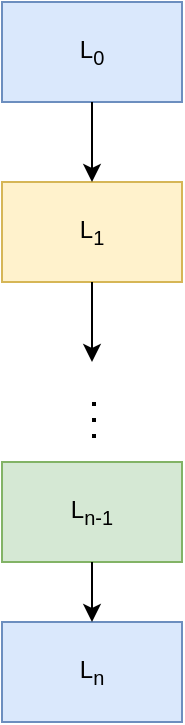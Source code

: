 <mxfile version="20.0.1" type="device" pages="4"><diagram id="xku8A_cpXMqIQtwMSFoY" name="Page-1"><mxGraphModel dx="460" dy="745" grid="1" gridSize="10" guides="1" tooltips="1" connect="1" arrows="1" fold="1" page="1" pageScale="1" pageWidth="850" pageHeight="1100" math="0" shadow="0"><root><mxCell id="0"/><mxCell id="1" parent="0"/><mxCell id="so01OjmC12Bnd6eBR9SM-1" value="L&lt;sub&gt;0&lt;/sub&gt;" style="rounded=0;whiteSpace=wrap;html=1;fillColor=#dae8fc;strokeColor=#6c8ebf;" parent="1" vertex="1"><mxGeometry x="330" y="110" width="90" height="50" as="geometry"/></mxCell><mxCell id="so01OjmC12Bnd6eBR9SM-2" value="L&lt;sub&gt;1&lt;/sub&gt;" style="rounded=0;whiteSpace=wrap;html=1;fillColor=#fff2cc;strokeColor=#d6b656;" parent="1" vertex="1"><mxGeometry x="330" y="200" width="90" height="50" as="geometry"/></mxCell><mxCell id="so01OjmC12Bnd6eBR9SM-3" value="L&lt;sub&gt;n-1&lt;/sub&gt;" style="rounded=0;whiteSpace=wrap;html=1;fillColor=#d5e8d4;strokeColor=#82b366;" parent="1" vertex="1"><mxGeometry x="330" y="340" width="90" height="50" as="geometry"/></mxCell><mxCell id="so01OjmC12Bnd6eBR9SM-4" value="L&lt;sub&gt;n&lt;/sub&gt;" style="rounded=0;whiteSpace=wrap;html=1;fillColor=#dae8fc;strokeColor=#6c8ebf;" parent="1" vertex="1"><mxGeometry x="330" y="420" width="90" height="50" as="geometry"/></mxCell><mxCell id="so01OjmC12Bnd6eBR9SM-5" value="" style="endArrow=classic;html=1;rounded=0;exitX=0.5;exitY=1;exitDx=0;exitDy=0;entryX=0.5;entryY=0;entryDx=0;entryDy=0;" parent="1" source="so01OjmC12Bnd6eBR9SM-1" target="so01OjmC12Bnd6eBR9SM-2" edge="1"><mxGeometry width="50" height="50" relative="1" as="geometry"><mxPoint x="400" y="410" as="sourcePoint"/><mxPoint x="450" y="360" as="targetPoint"/></mxGeometry></mxCell><mxCell id="so01OjmC12Bnd6eBR9SM-7" value="" style="endArrow=classic;html=1;rounded=0;exitX=0.5;exitY=1;exitDx=0;exitDy=0;" parent="1" source="so01OjmC12Bnd6eBR9SM-2" edge="1"><mxGeometry width="50" height="50" relative="1" as="geometry"><mxPoint x="400" y="410" as="sourcePoint"/><mxPoint x="375" y="290" as="targetPoint"/></mxGeometry></mxCell><mxCell id="so01OjmC12Bnd6eBR9SM-8" value="" style="endArrow=classic;html=1;rounded=0;exitX=0.5;exitY=1;exitDx=0;exitDy=0;entryX=0.5;entryY=0;entryDx=0;entryDy=0;" parent="1" source="so01OjmC12Bnd6eBR9SM-3" target="so01OjmC12Bnd6eBR9SM-4" edge="1"><mxGeometry width="50" height="50" relative="1" as="geometry"><mxPoint x="400" y="410" as="sourcePoint"/><mxPoint x="450" y="360" as="targetPoint"/></mxGeometry></mxCell><mxCell id="so01OjmC12Bnd6eBR9SM-10" value="" style="endArrow=none;dashed=1;html=1;dashPattern=1 3;strokeWidth=2;rounded=0;" parent="1" edge="1"><mxGeometry width="50" height="50" relative="1" as="geometry"><mxPoint x="376" y="310" as="sourcePoint"/><mxPoint x="376" y="330" as="targetPoint"/></mxGeometry></mxCell></root></mxGraphModel></diagram><diagram id="j954XG-6x409ysXWF4Xz" name="Page-2"><mxGraphModel dx="460" dy="745" grid="1" gridSize="10" guides="1" tooltips="1" connect="1" arrows="1" fold="1" page="1" pageScale="1" pageWidth="850" pageHeight="1100" math="0" shadow="0"><root><mxCell id="0"/><mxCell id="1" parent="0"/><mxCell id="6ssoVnbn3Rm4lIbIU9OJ-1" value="L&lt;sub&gt;0&lt;/sub&gt;" style="rounded=0;whiteSpace=wrap;html=1;fillColor=#dae8fc;strokeColor=#6c8ebf;" parent="1" vertex="1"><mxGeometry x="330" y="110" width="90" height="50" as="geometry"/></mxCell><mxCell id="6ssoVnbn3Rm4lIbIU9OJ-2" value="L&lt;sub&gt;1&lt;/sub&gt;" style="rounded=0;whiteSpace=wrap;html=1;fillColor=#fff2cc;strokeColor=#d6b656;" parent="1" vertex="1"><mxGeometry x="260" y="190" width="90" height="50" as="geometry"/></mxCell><mxCell id="6ssoVnbn3Rm4lIbIU9OJ-3" value="L&lt;sub&gt;6&lt;/sub&gt;" style="rounded=0;whiteSpace=wrap;html=1;fillColor=#d5e8d4;strokeColor=#82b366;" parent="1" vertex="1"><mxGeometry x="330" y="455" width="90" height="50" as="geometry"/></mxCell><mxCell id="6ssoVnbn3Rm4lIbIU9OJ-4" value="L&lt;sub&gt;7&lt;/sub&gt;" style="rounded=0;whiteSpace=wrap;html=1;fillColor=#dae8fc;strokeColor=#6c8ebf;" parent="1" vertex="1"><mxGeometry x="330" y="545" width="90" height="50" as="geometry"/></mxCell><mxCell id="6ssoVnbn3Rm4lIbIU9OJ-5" value="" style="endArrow=classic;html=1;rounded=0;exitX=0.5;exitY=1;exitDx=0;exitDy=0;entryX=0.5;entryY=0;entryDx=0;entryDy=0;" parent="1" source="6ssoVnbn3Rm4lIbIU9OJ-1" target="6ssoVnbn3Rm4lIbIU9OJ-2" edge="1"><mxGeometry width="50" height="50" relative="1" as="geometry"><mxPoint x="400" y="410" as="sourcePoint"/><mxPoint x="450" y="360" as="targetPoint"/></mxGeometry></mxCell><mxCell id="6ssoVnbn3Rm4lIbIU9OJ-6" value="" style="endArrow=classic;html=1;rounded=0;exitX=0.5;exitY=1;exitDx=0;exitDy=0;entryX=0.5;entryY=0;entryDx=0;entryDy=0;" parent="1" source="6ssoVnbn3Rm4lIbIU9OJ-2" target="6ssoVnbn3Rm4lIbIU9OJ-11" edge="1"><mxGeometry width="50" height="50" relative="1" as="geometry"><mxPoint x="400" y="410" as="sourcePoint"/><mxPoint x="375" y="290" as="targetPoint"/></mxGeometry></mxCell><mxCell id="6ssoVnbn3Rm4lIbIU9OJ-7" value="" style="endArrow=classic;html=1;rounded=0;exitX=0.5;exitY=1;exitDx=0;exitDy=0;entryX=0.5;entryY=0;entryDx=0;entryDy=0;" parent="1" source="6ssoVnbn3Rm4lIbIU9OJ-3" target="6ssoVnbn3Rm4lIbIU9OJ-4" edge="1"><mxGeometry width="50" height="50" relative="1" as="geometry"><mxPoint x="400" y="475" as="sourcePoint"/><mxPoint x="450" y="425" as="targetPoint"/></mxGeometry></mxCell><mxCell id="6ssoVnbn3Rm4lIbIU9OJ-9" value="L&lt;sub&gt;2&lt;/sub&gt;" style="rounded=0;whiteSpace=wrap;html=1;fillColor=#dae8fc;strokeColor=#6c8ebf;" parent="1" vertex="1"><mxGeometry x="400" y="190" width="90" height="50" as="geometry"/></mxCell><mxCell id="6ssoVnbn3Rm4lIbIU9OJ-10" value="" style="endArrow=classic;html=1;rounded=0;exitX=0.5;exitY=1;exitDx=0;exitDy=0;entryX=0.5;entryY=0;entryDx=0;entryDy=0;" parent="1" source="6ssoVnbn3Rm4lIbIU9OJ-9" target="6ssoVnbn3Rm4lIbIU9OJ-12" edge="1"><mxGeometry width="50" height="50" relative="1" as="geometry"><mxPoint x="400" y="410" as="sourcePoint"/><mxPoint x="450" y="360" as="targetPoint"/></mxGeometry></mxCell><mxCell id="6ssoVnbn3Rm4lIbIU9OJ-11" value="L&lt;sub&gt;3&lt;/sub&gt;" style="rounded=0;whiteSpace=wrap;html=1;fillColor=#d5e8d4;strokeColor=#82b366;" parent="1" vertex="1"><mxGeometry x="260" y="280" width="90" height="50" as="geometry"/></mxCell><mxCell id="6ssoVnbn3Rm4lIbIU9OJ-12" value="L&lt;sub&gt;4&lt;/sub&gt;" style="rounded=0;whiteSpace=wrap;html=1;fillColor=#d5e8d4;strokeColor=#82b366;" parent="1" vertex="1"><mxGeometry x="400" y="280" width="90" height="50" as="geometry"/></mxCell><mxCell id="6ssoVnbn3Rm4lIbIU9OJ-14" value="L&lt;sub&gt;5&lt;/sub&gt;" style="rounded=0;whiteSpace=wrap;html=1;fillColor=#fff2cc;strokeColor=#d6b656;" parent="1" vertex="1"><mxGeometry x="330" y="360" width="90" height="50" as="geometry"/></mxCell><mxCell id="6ssoVnbn3Rm4lIbIU9OJ-15" value="" style="endArrow=classic;html=1;rounded=0;exitX=0.5;exitY=1;exitDx=0;exitDy=0;entryX=0.5;entryY=0;entryDx=0;entryDy=0;" parent="1" source="6ssoVnbn3Rm4lIbIU9OJ-12" target="6ssoVnbn3Rm4lIbIU9OJ-14" edge="1"><mxGeometry width="50" height="50" relative="1" as="geometry"><mxPoint x="400" y="410" as="sourcePoint"/><mxPoint x="450" y="360" as="targetPoint"/></mxGeometry></mxCell><mxCell id="6ssoVnbn3Rm4lIbIU9OJ-16" value="" style="endArrow=classic;html=1;rounded=0;exitX=0.5;exitY=1;exitDx=0;exitDy=0;entryX=0.5;entryY=0;entryDx=0;entryDy=0;" parent="1" source="6ssoVnbn3Rm4lIbIU9OJ-11" target="6ssoVnbn3Rm4lIbIU9OJ-14" edge="1"><mxGeometry width="50" height="50" relative="1" as="geometry"><mxPoint x="400" y="410" as="sourcePoint"/><mxPoint x="450" y="360" as="targetPoint"/></mxGeometry></mxCell><mxCell id="6ssoVnbn3Rm4lIbIU9OJ-17" value="" style="endArrow=classic;html=1;rounded=0;entryX=0.5;entryY=0;entryDx=0;entryDy=0;" parent="1" target="6ssoVnbn3Rm4lIbIU9OJ-3" edge="1"><mxGeometry width="50" height="50" relative="1" as="geometry"><mxPoint x="440" y="330" as="sourcePoint"/><mxPoint x="450" y="360" as="targetPoint"/><Array as="points"><mxPoint x="450" y="420"/></Array></mxGeometry></mxCell><mxCell id="6ssoVnbn3Rm4lIbIU9OJ-18" value="" style="endArrow=classic;html=1;rounded=0;exitX=0.5;exitY=1;exitDx=0;exitDy=0;entryX=0.5;entryY=0;entryDx=0;entryDy=0;" parent="1" source="6ssoVnbn3Rm4lIbIU9OJ-14" target="6ssoVnbn3Rm4lIbIU9OJ-3" edge="1"><mxGeometry width="50" height="50" relative="1" as="geometry"><mxPoint x="400" y="410" as="sourcePoint"/><mxPoint x="450" y="360" as="targetPoint"/></mxGeometry></mxCell><mxCell id="6ssoVnbn3Rm4lIbIU9OJ-19" value="" style="endArrow=classic;html=1;rounded=0;exitX=0.5;exitY=1;exitDx=0;exitDy=0;entryX=0.5;entryY=0;entryDx=0;entryDy=0;" parent="1" source="6ssoVnbn3Rm4lIbIU9OJ-1" target="6ssoVnbn3Rm4lIbIU9OJ-9" edge="1"><mxGeometry width="50" height="50" relative="1" as="geometry"><mxPoint x="400" y="410" as="sourcePoint"/><mxPoint x="450" y="360" as="targetPoint"/></mxGeometry></mxCell></root></mxGraphModel></diagram><diagram id="Op-ODPTd245c3KvGa5z9" name="Page-3"><mxGraphModel dx="460" dy="745" grid="1" gridSize="10" guides="1" tooltips="1" connect="1" arrows="1" fold="1" page="1" pageScale="1" pageWidth="850" pageHeight="1100" math="0" shadow="0"><root><mxCell id="0"/><mxCell id="1" parent="0"/><mxCell id="mrcK4cY6JjJGfxXRF7P7-1" value="L&lt;sub&gt;0&lt;/sub&gt;" style="rounded=0;whiteSpace=wrap;html=1;fillColor=#dae8fc;strokeColor=#6c8ebf;" parent="1" vertex="1"><mxGeometry x="189" y="110" width="90" height="50" as="geometry"/></mxCell><mxCell id="mrcK4cY6JjJGfxXRF7P7-2" value="L&lt;sub&gt;1&lt;/sub&gt;" style="rounded=0;whiteSpace=wrap;html=1;fillColor=#fff2cc;strokeColor=#d6b656;" parent="1" vertex="1"><mxGeometry x="189" y="200" width="90" height="50" as="geometry"/></mxCell><mxCell id="mrcK4cY6JjJGfxXRF7P7-3" value="L&lt;sub&gt;n-1&lt;/sub&gt;" style="rounded=0;whiteSpace=wrap;html=1;fillColor=#d5e8d4;strokeColor=#82b366;" parent="1" vertex="1"><mxGeometry x="189" y="340" width="90" height="50" as="geometry"/></mxCell><mxCell id="mrcK4cY6JjJGfxXRF7P7-4" value="L&lt;sub&gt;n&lt;/sub&gt;" style="rounded=0;whiteSpace=wrap;html=1;fillColor=#dae8fc;strokeColor=#6c8ebf;" parent="1" vertex="1"><mxGeometry x="189" y="420" width="90" height="50" as="geometry"/></mxCell><mxCell id="mrcK4cY6JjJGfxXRF7P7-5" value="" style="endArrow=classic;html=1;rounded=0;exitX=0.5;exitY=1;exitDx=0;exitDy=0;entryX=0.5;entryY=0;entryDx=0;entryDy=0;" parent="1" source="mrcK4cY6JjJGfxXRF7P7-1" target="mrcK4cY6JjJGfxXRF7P7-2" edge="1"><mxGeometry width="50" height="50" relative="1" as="geometry"><mxPoint x="259" y="410" as="sourcePoint"/><mxPoint x="309" y="360" as="targetPoint"/></mxGeometry></mxCell><mxCell id="mrcK4cY6JjJGfxXRF7P7-6" value="" style="endArrow=classic;html=1;rounded=0;exitX=0.5;exitY=1;exitDx=0;exitDy=0;" parent="1" source="mrcK4cY6JjJGfxXRF7P7-2" edge="1"><mxGeometry width="50" height="50" relative="1" as="geometry"><mxPoint x="259" y="410" as="sourcePoint"/><mxPoint x="234" y="290" as="targetPoint"/></mxGeometry></mxCell><mxCell id="mrcK4cY6JjJGfxXRF7P7-7" value="" style="endArrow=classic;html=1;rounded=0;exitX=0.5;exitY=1;exitDx=0;exitDy=0;entryX=0.5;entryY=0;entryDx=0;entryDy=0;" parent="1" source="mrcK4cY6JjJGfxXRF7P7-3" target="mrcK4cY6JjJGfxXRF7P7-4" edge="1"><mxGeometry width="50" height="50" relative="1" as="geometry"><mxPoint x="259" y="410" as="sourcePoint"/><mxPoint x="309" y="360" as="targetPoint"/></mxGeometry></mxCell><mxCell id="mrcK4cY6JjJGfxXRF7P7-8" value="" style="endArrow=none;dashed=1;html=1;dashPattern=1 3;strokeWidth=2;rounded=0;" parent="1" edge="1"><mxGeometry width="50" height="50" relative="1" as="geometry"><mxPoint x="235" y="310" as="sourcePoint"/><mxPoint x="235" y="330" as="targetPoint"/></mxGeometry></mxCell><mxCell id="77esHyjo1wpZ3fS08x3C-1" value="L&lt;sub&gt;0&lt;/sub&gt;" style="rounded=0;whiteSpace=wrap;html=1;fillColor=#dae8fc;strokeColor=#6c8ebf;" parent="1" vertex="1"><mxGeometry x="451" y="110" width="90" height="50" as="geometry"/></mxCell><mxCell id="77esHyjo1wpZ3fS08x3C-2" value="L&lt;sub&gt;1&lt;/sub&gt;" style="rounded=0;whiteSpace=wrap;html=1;fillColor=#fff2cc;strokeColor=#d6b656;" parent="1" vertex="1"><mxGeometry x="381" y="190" width="90" height="50" as="geometry"/></mxCell><mxCell id="77esHyjo1wpZ3fS08x3C-3" value="L&lt;sub&gt;6&lt;/sub&gt;" style="rounded=0;whiteSpace=wrap;html=1;fillColor=#d5e8d4;strokeColor=#82b366;" parent="1" vertex="1"><mxGeometry x="451" y="455" width="90" height="50" as="geometry"/></mxCell><mxCell id="77esHyjo1wpZ3fS08x3C-4" value="L&lt;sub&gt;7&lt;/sub&gt;" style="rounded=0;whiteSpace=wrap;html=1;fillColor=#dae8fc;strokeColor=#6c8ebf;" parent="1" vertex="1"><mxGeometry x="451" y="545" width="90" height="50" as="geometry"/></mxCell><mxCell id="77esHyjo1wpZ3fS08x3C-5" value="" style="endArrow=classic;html=1;rounded=0;exitX=0.5;exitY=1;exitDx=0;exitDy=0;entryX=0.5;entryY=0;entryDx=0;entryDy=0;" parent="1" source="77esHyjo1wpZ3fS08x3C-1" target="77esHyjo1wpZ3fS08x3C-2" edge="1"><mxGeometry width="50" height="50" relative="1" as="geometry"><mxPoint x="521" y="410" as="sourcePoint"/><mxPoint x="571" y="360" as="targetPoint"/></mxGeometry></mxCell><mxCell id="77esHyjo1wpZ3fS08x3C-6" value="" style="endArrow=classic;html=1;rounded=0;exitX=0.5;exitY=1;exitDx=0;exitDy=0;entryX=0.5;entryY=0;entryDx=0;entryDy=0;" parent="1" source="77esHyjo1wpZ3fS08x3C-2" target="77esHyjo1wpZ3fS08x3C-10" edge="1"><mxGeometry width="50" height="50" relative="1" as="geometry"><mxPoint x="521" y="410" as="sourcePoint"/><mxPoint x="496" y="290" as="targetPoint"/></mxGeometry></mxCell><mxCell id="77esHyjo1wpZ3fS08x3C-7" value="" style="endArrow=classic;html=1;rounded=0;exitX=0.5;exitY=1;exitDx=0;exitDy=0;entryX=0.5;entryY=0;entryDx=0;entryDy=0;" parent="1" source="77esHyjo1wpZ3fS08x3C-3" target="77esHyjo1wpZ3fS08x3C-4" edge="1"><mxGeometry width="50" height="50" relative="1" as="geometry"><mxPoint x="521" y="475" as="sourcePoint"/><mxPoint x="571" y="425" as="targetPoint"/></mxGeometry></mxCell><mxCell id="77esHyjo1wpZ3fS08x3C-8" value="L&lt;sub&gt;2&lt;/sub&gt;" style="rounded=0;whiteSpace=wrap;html=1;fillColor=#dae8fc;strokeColor=#6c8ebf;" parent="1" vertex="1"><mxGeometry x="521" y="190" width="90" height="50" as="geometry"/></mxCell><mxCell id="77esHyjo1wpZ3fS08x3C-9" value="" style="endArrow=classic;html=1;rounded=0;exitX=0.5;exitY=1;exitDx=0;exitDy=0;entryX=0.5;entryY=0;entryDx=0;entryDy=0;" parent="1" source="77esHyjo1wpZ3fS08x3C-8" target="77esHyjo1wpZ3fS08x3C-11" edge="1"><mxGeometry width="50" height="50" relative="1" as="geometry"><mxPoint x="521" y="410" as="sourcePoint"/><mxPoint x="571" y="360" as="targetPoint"/></mxGeometry></mxCell><mxCell id="77esHyjo1wpZ3fS08x3C-10" value="L&lt;sub&gt;3&lt;/sub&gt;" style="rounded=0;whiteSpace=wrap;html=1;fillColor=#d5e8d4;strokeColor=#82b366;" parent="1" vertex="1"><mxGeometry x="381" y="280" width="90" height="50" as="geometry"/></mxCell><mxCell id="77esHyjo1wpZ3fS08x3C-11" value="L&lt;sub&gt;4&lt;/sub&gt;" style="rounded=0;whiteSpace=wrap;html=1;fillColor=#d5e8d4;strokeColor=#82b366;" parent="1" vertex="1"><mxGeometry x="521" y="280" width="90" height="50" as="geometry"/></mxCell><mxCell id="77esHyjo1wpZ3fS08x3C-12" value="L&lt;sub&gt;5&lt;/sub&gt;" style="rounded=0;whiteSpace=wrap;html=1;fillColor=#fff2cc;strokeColor=#d6b656;" parent="1" vertex="1"><mxGeometry x="451" y="360" width="90" height="50" as="geometry"/></mxCell><mxCell id="77esHyjo1wpZ3fS08x3C-13" value="" style="endArrow=classic;html=1;rounded=0;exitX=0.5;exitY=1;exitDx=0;exitDy=0;entryX=0.5;entryY=0;entryDx=0;entryDy=0;" parent="1" source="77esHyjo1wpZ3fS08x3C-11" target="77esHyjo1wpZ3fS08x3C-12" edge="1"><mxGeometry width="50" height="50" relative="1" as="geometry"><mxPoint x="521" y="410" as="sourcePoint"/><mxPoint x="571" y="360" as="targetPoint"/></mxGeometry></mxCell><mxCell id="77esHyjo1wpZ3fS08x3C-14" value="" style="endArrow=classic;html=1;rounded=0;exitX=0.5;exitY=1;exitDx=0;exitDy=0;entryX=0.5;entryY=0;entryDx=0;entryDy=0;" parent="1" source="77esHyjo1wpZ3fS08x3C-10" target="77esHyjo1wpZ3fS08x3C-12" edge="1"><mxGeometry width="50" height="50" relative="1" as="geometry"><mxPoint x="521" y="410" as="sourcePoint"/><mxPoint x="571" y="360" as="targetPoint"/></mxGeometry></mxCell><mxCell id="77esHyjo1wpZ3fS08x3C-15" value="" style="endArrow=classic;html=1;rounded=0;entryX=0.5;entryY=0;entryDx=0;entryDy=0;" parent="1" target="77esHyjo1wpZ3fS08x3C-3" edge="1"><mxGeometry width="50" height="50" relative="1" as="geometry"><mxPoint x="561" y="330" as="sourcePoint"/><mxPoint x="571" y="360" as="targetPoint"/><Array as="points"><mxPoint x="571" y="420"/></Array></mxGeometry></mxCell><mxCell id="77esHyjo1wpZ3fS08x3C-16" value="" style="endArrow=classic;html=1;rounded=0;exitX=0.5;exitY=1;exitDx=0;exitDy=0;entryX=0.5;entryY=0;entryDx=0;entryDy=0;" parent="1" source="77esHyjo1wpZ3fS08x3C-12" target="77esHyjo1wpZ3fS08x3C-3" edge="1"><mxGeometry width="50" height="50" relative="1" as="geometry"><mxPoint x="521" y="410" as="sourcePoint"/><mxPoint x="571" y="360" as="targetPoint"/></mxGeometry></mxCell><mxCell id="77esHyjo1wpZ3fS08x3C-17" value="" style="endArrow=classic;html=1;rounded=0;exitX=0.5;exitY=1;exitDx=0;exitDy=0;entryX=0.5;entryY=0;entryDx=0;entryDy=0;" parent="1" source="77esHyjo1wpZ3fS08x3C-1" target="77esHyjo1wpZ3fS08x3C-8" edge="1"><mxGeometry width="50" height="50" relative="1" as="geometry"><mxPoint x="521" y="410" as="sourcePoint"/><mxPoint x="571" y="360" as="targetPoint"/></mxGeometry></mxCell></root></mxGraphModel></diagram><diagram id="tXo9lnjhnq-rgzIGiSaG" name="Page-4"><mxGraphModel dx="939" dy="1205" grid="1" gridSize="10" guides="1" tooltips="1" connect="1" arrows="1" fold="1" page="1" pageScale="1" pageWidth="850" pageHeight="1100" math="0" shadow="0"><root><mxCell id="0"/><mxCell id="1" parent="0"/><mxCell id="GMZ-wJYdNxKSDeZWxY27-1" value="" style="rounded=0;whiteSpace=wrap;html=1;fillColor=#d5e8d4;strokeColor=#82b366;" parent="1" vertex="1"><mxGeometry x="180" y="250" width="180" height="100" as="geometry"/></mxCell><mxCell id="GMZ-wJYdNxKSDeZWxY27-2" value="" style="rounded=0;whiteSpace=wrap;html=1;fillColor=#fff2cc;strokeColor=#d6b656;" parent="1" vertex="1"><mxGeometry x="480" y="250" width="180" height="330" as="geometry"/></mxCell><mxCell id="GMZ-wJYdNxKSDeZWxY27-3" value="" style="rounded=0;whiteSpace=wrap;html=1;fillColor=#f8cecc;strokeColor=#b85450;" parent="1" vertex="1"><mxGeometry x="180" y="480" width="180" height="100" as="geometry"/></mxCell><mxCell id="GMZ-wJYdNxKSDeZWxY27-4" value="&lt;font style=&quot;font-size: 14px;&quot;&gt;Population Initialization&lt;/font&gt;" style="rounded=0;whiteSpace=wrap;html=1;" parent="1" vertex="1"><mxGeometry x="205" y="260" width="130" height="37" as="geometry"/></mxCell><mxCell id="GMZ-wJYdNxKSDeZWxY27-6" value="&lt;font style=&quot;font-size: 14px;&quot;&gt;Fitness Evaluation&lt;/font&gt;" style="rounded=0;whiteSpace=wrap;html=1;" parent="1" vertex="1"><mxGeometry x="205" y="310" width="130" height="30" as="geometry"/></mxCell><mxCell id="GMZ-wJYdNxKSDeZWxY27-7" value="" style="endArrow=classic;html=1;rounded=0;exitX=0.5;exitY=1;exitDx=0;exitDy=0;entryX=0.5;entryY=0;entryDx=0;entryDy=0;" parent="1" source="GMZ-wJYdNxKSDeZWxY27-4" target="GMZ-wJYdNxKSDeZWxY27-6" edge="1"><mxGeometry width="50" height="50" relative="1" as="geometry"><mxPoint x="400" y="410" as="sourcePoint"/><mxPoint x="450" y="360" as="targetPoint"/></mxGeometry></mxCell><mxCell id="GMZ-wJYdNxKSDeZWxY27-8" value="&lt;font style=&quot;font-size: 14px;&quot;&gt;Selection&lt;/font&gt;" style="rounded=0;whiteSpace=wrap;html=1;" parent="1" vertex="1"><mxGeometry x="505" y="276" width="130" height="30" as="geometry"/></mxCell><mxCell id="GMZ-wJYdNxKSDeZWxY27-9" value="" style="endArrow=classic;html=1;rounded=0;exitX=1;exitY=0.5;exitDx=0;exitDy=0;entryX=0;entryY=0.5;entryDx=0;entryDy=0;" parent="1" source="GMZ-wJYdNxKSDeZWxY27-6" target="GMZ-wJYdNxKSDeZWxY27-8" edge="1"><mxGeometry width="50" height="50" relative="1" as="geometry"><mxPoint x="400" y="410" as="sourcePoint"/><mxPoint x="450" y="360" as="targetPoint"/><Array as="points"><mxPoint x="410" y="325"/><mxPoint x="410" y="290"/></Array></mxGeometry></mxCell><mxCell id="GMZ-wJYdNxKSDeZWxY27-11" value="&lt;font style=&quot;font-size: 14px;&quot;&gt;Initial Space&lt;/font&gt;" style="rounded=1;whiteSpace=wrap;html=1;" parent="1" vertex="1"><mxGeometry x="190" y="230" width="90" height="20" as="geometry"/></mxCell><mxCell id="GMZ-wJYdNxKSDeZWxY27-12" value="&lt;font style=&quot;font-size: 14px;&quot;&gt;Search Space&lt;/font&gt;" style="rounded=1;whiteSpace=wrap;html=1;" parent="1" vertex="1"><mxGeometry x="500" y="230" width="100" height="20" as="geometry"/></mxCell><mxCell id="GMZ-wJYdNxKSDeZWxY27-13" value="Return" style="rounded=1;whiteSpace=wrap;html=1;" parent="1" vertex="1"><mxGeometry x="190" y="460" width="90" height="20" as="geometry"/></mxCell><mxCell id="GMZ-wJYdNxKSDeZWxY27-14" value="&lt;font style=&quot;font-size: 14px;&quot;&gt;Evolutionary Operations&lt;/font&gt;" style="rounded=0;whiteSpace=wrap;html=1;" parent="1" vertex="1"><mxGeometry x="505" y="330" width="130" height="40" as="geometry"/></mxCell><mxCell id="GMZ-wJYdNxKSDeZWxY27-15" value="&lt;font style=&quot;font-size: 14px;&quot;&gt;Fitness Evaluation&lt;/font&gt;" style="rounded=0;whiteSpace=wrap;html=1;" parent="1" vertex="1"><mxGeometry x="505" y="400" width="130" height="30" as="geometry"/></mxCell><mxCell id="GMZ-wJYdNxKSDeZWxY27-16" value="&lt;font style=&quot;font-size: 14px;&quot;&gt;Stopping Criteria?&lt;/font&gt;" style="rhombus;whiteSpace=wrap;html=1;" parent="1" vertex="1"><mxGeometry x="505" y="480" width="130" height="80" as="geometry"/></mxCell><mxCell id="GMZ-wJYdNxKSDeZWxY27-19" value="" style="endArrow=classic;html=1;rounded=0;entryX=0.5;entryY=0;entryDx=0;entryDy=0;exitX=0.5;exitY=1;exitDx=0;exitDy=0;" parent="1" source="GMZ-wJYdNxKSDeZWxY27-15" target="GMZ-wJYdNxKSDeZWxY27-16" edge="1"><mxGeometry width="50" height="50" relative="1" as="geometry"><mxPoint x="380" y="410" as="sourcePoint"/><mxPoint x="430" y="360" as="targetPoint"/></mxGeometry></mxCell><mxCell id="GMZ-wJYdNxKSDeZWxY27-20" value="" style="endArrow=classic;html=1;rounded=0;exitX=0.5;exitY=1;exitDx=0;exitDy=0;entryX=0.5;entryY=0;entryDx=0;entryDy=0;" parent="1" source="GMZ-wJYdNxKSDeZWxY27-8" target="GMZ-wJYdNxKSDeZWxY27-14" edge="1"><mxGeometry width="50" height="50" relative="1" as="geometry"><mxPoint x="380" y="410" as="sourcePoint"/><mxPoint x="430" y="360" as="targetPoint"/></mxGeometry></mxCell><mxCell id="GMZ-wJYdNxKSDeZWxY27-21" value="" style="endArrow=classic;html=1;rounded=0;exitX=0.5;exitY=1;exitDx=0;exitDy=0;entryX=0.5;entryY=0;entryDx=0;entryDy=0;" parent="1" source="GMZ-wJYdNxKSDeZWxY27-14" target="GMZ-wJYdNxKSDeZWxY27-15" edge="1"><mxGeometry width="50" height="50" relative="1" as="geometry"><mxPoint x="380" y="410" as="sourcePoint"/><mxPoint x="430" y="360" as="targetPoint"/></mxGeometry></mxCell><mxCell id="GMZ-wJYdNxKSDeZWxY27-23" value="" style="curved=1;endArrow=classic;html=1;rounded=0;exitX=1;exitY=0.5;exitDx=0;exitDy=0;entryX=1;entryY=0.5;entryDx=0;entryDy=0;" parent="1" source="GMZ-wJYdNxKSDeZWxY27-16" target="GMZ-wJYdNxKSDeZWxY27-8" edge="1"><mxGeometry width="50" height="50" relative="1" as="geometry"><mxPoint x="380" y="410" as="sourcePoint"/><mxPoint x="430" y="360" as="targetPoint"/><Array as="points"><mxPoint x="710" y="450"/><mxPoint x="730" y="350"/></Array></mxGeometry></mxCell><mxCell id="GMZ-wJYdNxKSDeZWxY27-24" value="&lt;font style=&quot;font-size: 14px;&quot;&gt;No&lt;/font&gt;" style="text;html=1;align=center;verticalAlign=middle;resizable=0;points=[];autosize=1;strokeColor=none;fillColor=none;" parent="1" vertex="1"><mxGeometry x="720" y="350" width="30" height="20" as="geometry"/></mxCell><mxCell id="GMZ-wJYdNxKSDeZWxY27-25" value="" style="endArrow=classic;html=1;rounded=0;exitX=0;exitY=0.5;exitDx=0;exitDy=0;entryX=1.017;entryY=0.41;entryDx=0;entryDy=0;entryPerimeter=0;" parent="1" source="GMZ-wJYdNxKSDeZWxY27-16" target="GMZ-wJYdNxKSDeZWxY27-3" edge="1"><mxGeometry width="50" height="50" relative="1" as="geometry"><mxPoint x="380" y="410" as="sourcePoint"/><mxPoint x="430" y="360" as="targetPoint"/></mxGeometry></mxCell><mxCell id="GMZ-wJYdNxKSDeZWxY27-26" value="&lt;font style=&quot;font-size: 14px;&quot;&gt;Last Population&lt;/font&gt;" style="rounded=0;whiteSpace=wrap;html=1;" parent="1" vertex="1"><mxGeometry x="205" y="515" width="130" height="30" as="geometry"/></mxCell><mxCell id="Yr-Du60fWnNXIW0ULlGG-1" value="Yes" style="text;html=1;align=center;verticalAlign=middle;resizable=0;points=[];autosize=1;strokeColor=none;fillColor=none;fontSize=14;" vertex="1" parent="1"><mxGeometry x="410" y="490" width="40" height="20" as="geometry"/></mxCell><mxCell id="Yr-Du60fWnNXIW0ULlGG-2" value="" style="endArrow=none;dashed=1;html=1;dashPattern=1 3;strokeWidth=3;rounded=0;fontSize=14;fillColor=#e51400;strokeColor=#FF0000;" edge="1" parent="1"><mxGeometry width="50" height="50" relative="1" as="geometry"><mxPoint x="460" y="460" as="sourcePoint"/><mxPoint x="460" y="260" as="targetPoint"/></mxGeometry></mxCell><mxCell id="Yr-Du60fWnNXIW0ULlGG-3" value="" style="endArrow=none;dashed=1;html=1;dashPattern=1 3;strokeWidth=3;rounded=0;fontSize=14;fillColor=#e51400;strokeColor=#FF0000;" edge="1" parent="1"><mxGeometry width="50" height="50" relative="1" as="geometry"><mxPoint x="460" y="460" as="sourcePoint"/><mxPoint x="680" y="460" as="targetPoint"/></mxGeometry></mxCell><mxCell id="Yr-Du60fWnNXIW0ULlGG-4" value="" style="endArrow=none;dashed=1;html=1;dashPattern=1 3;strokeWidth=3;rounded=0;fontSize=14;fillColor=#e51400;strokeColor=#FF0000;" edge="1" parent="1"><mxGeometry width="50" height="50" relative="1" as="geometry"><mxPoint x="680" y="267" as="sourcePoint"/><mxPoint x="460" y="267" as="targetPoint"/></mxGeometry></mxCell><mxCell id="Yr-Du60fWnNXIW0ULlGG-5" value="" style="endArrow=none;dashed=1;html=1;dashPattern=1 3;strokeWidth=3;rounded=0;fontSize=14;fillColor=#e51400;strokeColor=#FF0000;" edge="1" parent="1"><mxGeometry width="50" height="50" relative="1" as="geometry"><mxPoint x="680" y="460" as="sourcePoint"/><mxPoint x="680" y="270" as="targetPoint"/></mxGeometry></mxCell><mxCell id="Yr-Du60fWnNXIW0ULlGG-6" value="&lt;div&gt;&lt;font color=&quot;#FF0000&quot;&gt;Population Update&lt;/font&gt;&lt;/div&gt;&lt;div&gt;&lt;font color=&quot;#FF0000&quot;&gt;Method&lt;br&gt;&lt;/font&gt;&lt;/div&gt;" style="text;html=1;align=center;verticalAlign=middle;resizable=0;points=[];autosize=1;strokeColor=none;fillColor=none;fontSize=14;" vertex="1" parent="1"><mxGeometry x="690" y="267" width="130" height="40" as="geometry"/></mxCell><mxCell id="Yr-Du60fWnNXIW0ULlGG-7" value="" style="endArrow=none;dashed=1;html=1;dashPattern=1 3;strokeWidth=3;rounded=0;fontSize=14;fillColor=#e51400;strokeColor=#FF0000;" edge="1" parent="1"><mxGeometry width="50" height="50" relative="1" as="geometry"><mxPoint x="630" y="221" as="sourcePoint"/><mxPoint x="160" y="220" as="targetPoint"/></mxGeometry></mxCell><mxCell id="Yr-Du60fWnNXIW0ULlGG-8" value="" style="endArrow=none;dashed=1;html=1;dashPattern=1 3;strokeWidth=3;rounded=0;fontSize=14;fillColor=#e51400;strokeColor=#FF0000;" edge="1" parent="1"><mxGeometry width="50" height="50" relative="1" as="geometry"><mxPoint x="630" y="254" as="sourcePoint"/><mxPoint x="160" y="253" as="targetPoint"/></mxGeometry></mxCell><mxCell id="Yr-Du60fWnNXIW0ULlGG-9" value="" style="endArrow=none;dashed=1;html=1;dashPattern=1 3;strokeWidth=3;rounded=0;fontSize=14;fillColor=#e51400;strokeColor=#FF0000;" edge="1" parent="1"><mxGeometry width="50" height="50" relative="1" as="geometry"><mxPoint x="160" y="220" as="sourcePoint"/><mxPoint x="160" y="250" as="targetPoint"/></mxGeometry></mxCell><mxCell id="Yr-Du60fWnNXIW0ULlGG-10" value="" style="endArrow=none;dashed=1;html=1;dashPattern=1 3;strokeWidth=3;rounded=0;fontSize=14;fillColor=#e51400;strokeColor=#FF0000;" edge="1" parent="1"><mxGeometry width="50" height="50" relative="1" as="geometry"><mxPoint x="630" y="220" as="sourcePoint"/><mxPoint x="630" y="250" as="targetPoint"/></mxGeometry></mxCell><mxCell id="Yr-Du60fWnNXIW0ULlGG-11" value="&lt;font color=&quot;#FF0000&quot;&gt;Encoding Space&lt;/font&gt;" style="text;html=1;align=center;verticalAlign=middle;resizable=0;points=[];autosize=1;strokeColor=none;fillColor=none;fontSize=14;" vertex="1" parent="1"><mxGeometry x="335" y="190" width="120" height="20" as="geometry"/></mxCell></root></mxGraphModel></diagram></mxfile>